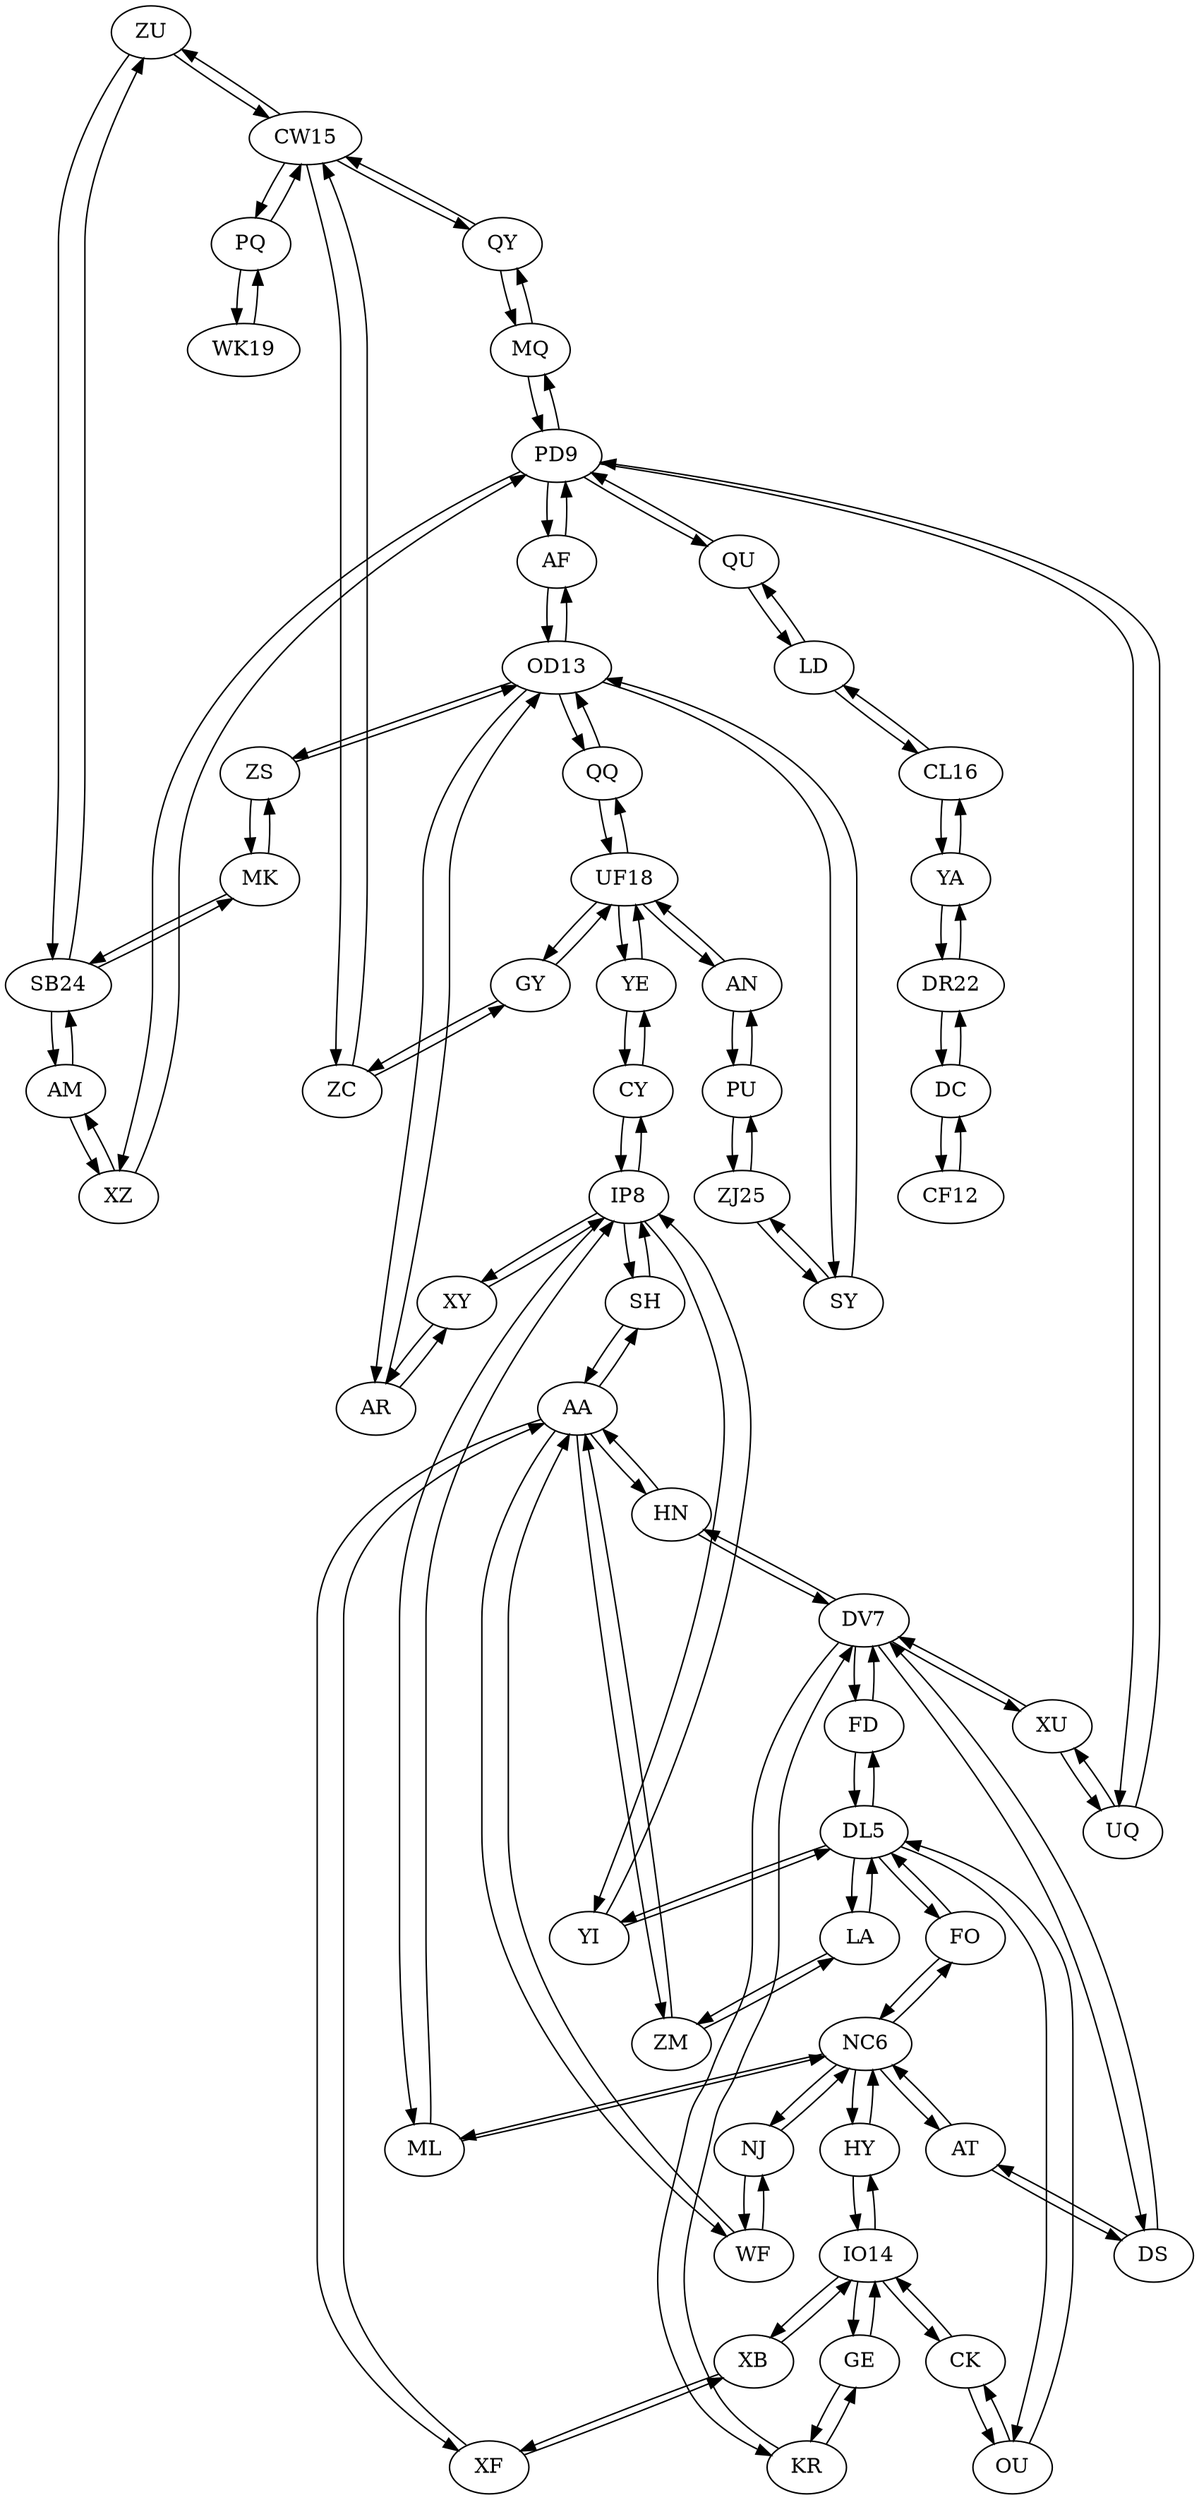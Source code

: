 digraph {
    ZU -> {CW15, SB24};
    DV7 -> {FD, KR, HN, DS, XU};
    MK -> {ZS, SB24};
    DC -> {CF12, DR22};
    QQ -> {OD13, UF18};
    AA -> {SH, XF, ZM, HN, WF};
    OD13 -> {ZS, AF, SY, QQ, AR};
    NJ -> {NC6, WF};
    FO -> {DL5, NC6};
    XF -> {XB, AA};
    KR -> {GE, DV7};
    XB -> {IO14, XF};
    HY -> {NC6, IO14};
    DS -> {AT, DV7};
    CF12 -> {DC};
    WK19 -> {PQ};
    SH -> {IP8, AA};
    ZC -> {GY, CW15};
    LD -> {CL16, QU};
    GE -> {KR, IO14};
    PQ -> {WK19, CW15};
    ZS -> {MK, OD13};
    CW15 -> {QY, PQ, ZC, ZU};
    CK -> {IO14, OU};
    ZM -> {AA, LA};
    AM -> {XZ, SB24};
    QY -> {CW15, MQ};
    ML -> {NC6, IP8};
    PD9 -> {MQ, QU, XZ, AF, UQ};
    WF -> {NJ, AA};
    YE -> {CY, UF18};
    IP8 -> {CY, ML, YI, XY, SH};
    UF18 -> {QQ, AN, YE, GY};
    XU -> {DV7, UQ};
    FD -> {DV7, DL5};
    UQ -> {XU, PD9};
    AR -> {OD13, XY};
    XY -> {IP8, AR};
    SY -> {ZJ25, OD13};
    CY -> {YE, IP8};
    SB24 -> {MK, AM, ZU};
    QU -> {LD, PD9};
    XZ -> {AM, PD9};
    CL16 -> {YA, LD};
    AF -> {PD9, OD13};
    MQ -> {QY, PD9};
    HN -> {AA, DV7};
    DR22 -> {DC, YA};
    GY -> {UF18, ZC};
    AN -> {UF18, PU};
    YI -> {DL5, IP8};
    IO14 -> {GE, CK, HY, XB};
    NC6 -> {HY, ML, NJ, AT, FO};
    AT -> {DS, NC6};
    OU -> {CK, DL5};
    DL5 -> {FO, LA, YI, OU, FD};
    ZJ25 -> {SY, PU};
    YA -> {CL16, DR22};
    PU -> {ZJ25, AN};
    LA -> {DL5, ZM}
}
